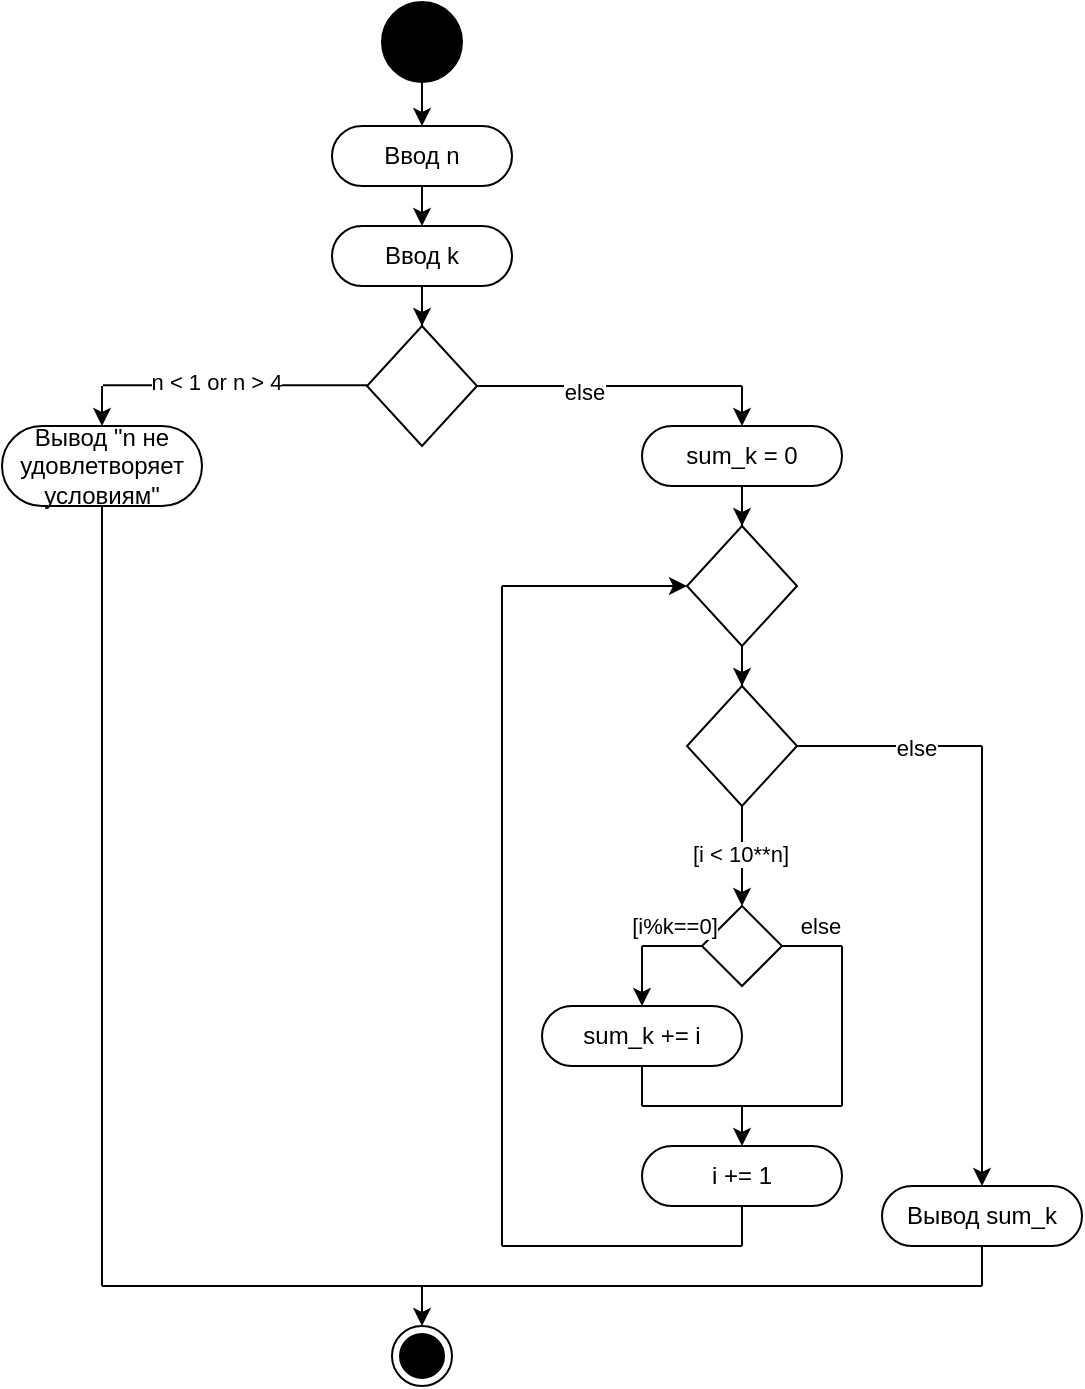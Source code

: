 <mxfile version="22.1.7" type="device">
  <diagram name="Страница 1" id="YW91PB4rHEMt5rg3uFnZ">
    <mxGraphModel dx="1469" dy="684" grid="1" gridSize="10" guides="1" tooltips="1" connect="1" arrows="1" fold="1" page="1" pageScale="1" pageWidth="827" pageHeight="1169" math="0" shadow="0">
      <root>
        <mxCell id="0" />
        <mxCell id="1" parent="0" />
        <mxCell id="c2hw_XhxiZxsvKRolTbk-1" value="" style="ellipse;whiteSpace=wrap;html=1;rounded=0;shadow=0;comic=0;labelBackgroundColor=none;strokeWidth=1;fillColor=#000000;fontFamily=Verdana;fontSize=12;align=center;" parent="1" vertex="1">
          <mxGeometry x="380" y="28" width="40" height="40" as="geometry" />
        </mxCell>
        <mxCell id="c2hw_XhxiZxsvKRolTbk-3" value="Ввод n" style="rounded=1;whiteSpace=wrap;html=1;arcSize=50;" parent="1" vertex="1">
          <mxGeometry x="355" y="90" width="90" height="30" as="geometry" />
        </mxCell>
        <mxCell id="c2hw_XhxiZxsvKRolTbk-5" value="" style="endArrow=classic;html=1;rounded=0;exitX=0.5;exitY=1;exitDx=0;exitDy=0;entryX=0.5;entryY=0;entryDx=0;entryDy=0;" parent="1" source="c2hw_XhxiZxsvKRolTbk-1" target="c2hw_XhxiZxsvKRolTbk-3" edge="1">
          <mxGeometry width="50" height="50" relative="1" as="geometry">
            <mxPoint x="390" y="330" as="sourcePoint" />
            <mxPoint x="440" y="280" as="targetPoint" />
          </mxGeometry>
        </mxCell>
        <mxCell id="c2hw_XhxiZxsvKRolTbk-6" value="" style="endArrow=classic;html=1;rounded=0;entryX=0.5;entryY=0;entryDx=0;entryDy=0;exitX=0.5;exitY=1;exitDx=0;exitDy=0;" parent="1" source="c2hw_XhxiZxsvKRolTbk-3" edge="1">
          <mxGeometry width="50" height="50" relative="1" as="geometry">
            <mxPoint x="290" y="250" as="sourcePoint" />
            <mxPoint x="400" y="140" as="targetPoint" />
          </mxGeometry>
        </mxCell>
        <mxCell id="c2hw_XhxiZxsvKRolTbk-35" value="" style="ellipse;html=1;shape=endState;fillColor=#000000;strokeColor=#000000;" parent="1" vertex="1">
          <mxGeometry x="385" y="690" width="30" height="30" as="geometry" />
        </mxCell>
        <mxCell id="OutAfpcfDgZdODAjWb3x-71" style="edgeStyle=orthogonalEdgeStyle;rounded=0;orthogonalLoop=1;jettySize=auto;html=1;entryX=0.5;entryY=0;entryDx=0;entryDy=0;" edge="1" parent="1" source="OutAfpcfDgZdODAjWb3x-69" target="OutAfpcfDgZdODAjWb3x-70">
          <mxGeometry relative="1" as="geometry" />
        </mxCell>
        <mxCell id="OutAfpcfDgZdODAjWb3x-69" value="Ввод k" style="rounded=1;whiteSpace=wrap;html=1;arcSize=50;" vertex="1" parent="1">
          <mxGeometry x="355" y="140" width="90" height="30" as="geometry" />
        </mxCell>
        <mxCell id="OutAfpcfDgZdODAjWb3x-70" value="" style="rhombus;whiteSpace=wrap;html=1;" vertex="1" parent="1">
          <mxGeometry x="372.5" y="190" width="55" height="60" as="geometry" />
        </mxCell>
        <mxCell id="OutAfpcfDgZdODAjWb3x-72" value="" style="endArrow=none;html=1;rounded=0;entryX=1;entryY=0.5;entryDx=0;entryDy=0;" edge="1" parent="1" target="OutAfpcfDgZdODAjWb3x-70">
          <mxGeometry width="50" height="50" relative="1" as="geometry">
            <mxPoint x="560" y="220" as="sourcePoint" />
            <mxPoint x="650" y="260" as="targetPoint" />
          </mxGeometry>
        </mxCell>
        <mxCell id="OutAfpcfDgZdODAjWb3x-75" value="else" style="edgeLabel;html=1;align=center;verticalAlign=middle;resizable=0;points=[];" vertex="1" connectable="0" parent="OutAfpcfDgZdODAjWb3x-72">
          <mxGeometry x="0.194" y="3" relative="1" as="geometry">
            <mxPoint as="offset" />
          </mxGeometry>
        </mxCell>
        <mxCell id="OutAfpcfDgZdODAjWb3x-73" value="" style="endArrow=none;html=1;rounded=0;entryX=1;entryY=0.5;entryDx=0;entryDy=0;" edge="1" parent="1">
          <mxGeometry width="50" height="50" relative="1" as="geometry">
            <mxPoint x="372.5" y="219.66" as="sourcePoint" />
            <mxPoint x="240.5" y="219.66" as="targetPoint" />
          </mxGeometry>
        </mxCell>
        <mxCell id="OutAfpcfDgZdODAjWb3x-74" value="n &amp;lt; 1 or n &amp;gt; 4" style="edgeLabel;html=1;align=center;verticalAlign=middle;resizable=0;points=[];" vertex="1" connectable="0" parent="OutAfpcfDgZdODAjWb3x-73">
          <mxGeometry x="0.147" y="-2" relative="1" as="geometry">
            <mxPoint as="offset" />
          </mxGeometry>
        </mxCell>
        <mxCell id="OutAfpcfDgZdODAjWb3x-80" style="edgeStyle=orthogonalEdgeStyle;rounded=0;orthogonalLoop=1;jettySize=auto;html=1;entryX=0.5;entryY=0;entryDx=0;entryDy=0;" edge="1" parent="1" source="OutAfpcfDgZdODAjWb3x-76" target="OutAfpcfDgZdODAjWb3x-78">
          <mxGeometry relative="1" as="geometry" />
        </mxCell>
        <mxCell id="OutAfpcfDgZdODAjWb3x-76" value="sum_k = 0" style="rounded=1;whiteSpace=wrap;html=1;arcSize=50;" vertex="1" parent="1">
          <mxGeometry x="510" y="240" width="100" height="30" as="geometry" />
        </mxCell>
        <mxCell id="OutAfpcfDgZdODAjWb3x-77" value="" style="endArrow=classic;html=1;rounded=0;entryX=0.5;entryY=0;entryDx=0;entryDy=0;" edge="1" parent="1" target="OutAfpcfDgZdODAjWb3x-76">
          <mxGeometry width="50" height="50" relative="1" as="geometry">
            <mxPoint x="560" y="220" as="sourcePoint" />
            <mxPoint x="580" y="260" as="targetPoint" />
          </mxGeometry>
        </mxCell>
        <mxCell id="OutAfpcfDgZdODAjWb3x-81" style="edgeStyle=orthogonalEdgeStyle;rounded=0;orthogonalLoop=1;jettySize=auto;html=1;entryX=0.5;entryY=0;entryDx=0;entryDy=0;" edge="1" parent="1" source="OutAfpcfDgZdODAjWb3x-78" target="OutAfpcfDgZdODAjWb3x-79">
          <mxGeometry relative="1" as="geometry" />
        </mxCell>
        <mxCell id="OutAfpcfDgZdODAjWb3x-78" value="" style="rhombus;whiteSpace=wrap;html=1;" vertex="1" parent="1">
          <mxGeometry x="532.5" y="290" width="55" height="60" as="geometry" />
        </mxCell>
        <mxCell id="OutAfpcfDgZdODAjWb3x-79" value="" style="rhombus;whiteSpace=wrap;html=1;" vertex="1" parent="1">
          <mxGeometry x="532.5" y="370" width="55" height="60" as="geometry" />
        </mxCell>
        <mxCell id="OutAfpcfDgZdODAjWb3x-82" value="" style="endArrow=none;html=1;rounded=0;exitX=1;exitY=0.5;exitDx=0;exitDy=0;" edge="1" parent="1" source="OutAfpcfDgZdODAjWb3x-79">
          <mxGeometry width="50" height="50" relative="1" as="geometry">
            <mxPoint x="590" y="400" as="sourcePoint" />
            <mxPoint x="680" y="400" as="targetPoint" />
          </mxGeometry>
        </mxCell>
        <mxCell id="OutAfpcfDgZdODAjWb3x-83" value="else" style="edgeLabel;html=1;align=center;verticalAlign=middle;resizable=0;points=[];" vertex="1" connectable="0" parent="OutAfpcfDgZdODAjWb3x-82">
          <mxGeometry x="0.286" y="-1" relative="1" as="geometry">
            <mxPoint as="offset" />
          </mxGeometry>
        </mxCell>
        <mxCell id="OutAfpcfDgZdODAjWb3x-84" value="Вывод sum_k" style="rounded=1;whiteSpace=wrap;html=1;arcSize=50;" vertex="1" parent="1">
          <mxGeometry x="630" y="620" width="100" height="30" as="geometry" />
        </mxCell>
        <mxCell id="OutAfpcfDgZdODAjWb3x-85" value="" style="endArrow=classic;html=1;rounded=0;entryX=0.5;entryY=0;entryDx=0;entryDy=0;" edge="1" parent="1" target="OutAfpcfDgZdODAjWb3x-84">
          <mxGeometry width="50" height="50" relative="1" as="geometry">
            <mxPoint x="680" y="400" as="sourcePoint" />
            <mxPoint x="580" y="320" as="targetPoint" />
          </mxGeometry>
        </mxCell>
        <mxCell id="OutAfpcfDgZdODAjWb3x-86" value="Вывод &quot;n не удовлетворяет условиям&quot;" style="rounded=1;whiteSpace=wrap;html=1;arcSize=50;" vertex="1" parent="1">
          <mxGeometry x="190" y="240" width="100" height="40" as="geometry" />
        </mxCell>
        <mxCell id="OutAfpcfDgZdODAjWb3x-88" value="" style="endArrow=classic;html=1;rounded=0;entryX=0.5;entryY=0;entryDx=0;entryDy=0;" edge="1" parent="1" target="OutAfpcfDgZdODAjWb3x-86">
          <mxGeometry width="50" height="50" relative="1" as="geometry">
            <mxPoint x="240" y="220" as="sourcePoint" />
            <mxPoint x="580" y="260" as="targetPoint" />
          </mxGeometry>
        </mxCell>
        <mxCell id="OutAfpcfDgZdODAjWb3x-89" value="" style="endArrow=classic;html=1;rounded=0;exitX=0.5;exitY=1;exitDx=0;exitDy=0;" edge="1" parent="1" source="OutAfpcfDgZdODAjWb3x-79">
          <mxGeometry width="50" height="50" relative="1" as="geometry">
            <mxPoint x="570" y="450" as="sourcePoint" />
            <mxPoint x="560" y="480" as="targetPoint" />
          </mxGeometry>
        </mxCell>
        <mxCell id="OutAfpcfDgZdODAjWb3x-90" value="[i &amp;lt; 10**n]" style="edgeLabel;html=1;align=center;verticalAlign=middle;resizable=0;points=[];" vertex="1" connectable="0" parent="OutAfpcfDgZdODAjWb3x-89">
          <mxGeometry x="-0.053" y="-1" relative="1" as="geometry">
            <mxPoint as="offset" />
          </mxGeometry>
        </mxCell>
        <mxCell id="OutAfpcfDgZdODAjWb3x-91" value="" style="rhombus;whiteSpace=wrap;html=1;" vertex="1" parent="1">
          <mxGeometry x="540" y="480" width="40" height="40" as="geometry" />
        </mxCell>
        <mxCell id="OutAfpcfDgZdODAjWb3x-92" value="" style="endArrow=none;html=1;rounded=0;entryX=1;entryY=0.5;entryDx=0;entryDy=0;" edge="1" parent="1" target="OutAfpcfDgZdODAjWb3x-91">
          <mxGeometry width="50" height="50" relative="1" as="geometry">
            <mxPoint x="610" y="500" as="sourcePoint" />
            <mxPoint x="620" y="480" as="targetPoint" />
          </mxGeometry>
        </mxCell>
        <mxCell id="OutAfpcfDgZdODAjWb3x-97" value="else" style="edgeLabel;html=1;align=center;verticalAlign=middle;resizable=0;points=[];" vertex="1" connectable="0" parent="OutAfpcfDgZdODAjWb3x-92">
          <mxGeometry x="-0.256" y="1" relative="1" as="geometry">
            <mxPoint y="-11" as="offset" />
          </mxGeometry>
        </mxCell>
        <mxCell id="OutAfpcfDgZdODAjWb3x-93" value="" style="endArrow=none;html=1;rounded=0;entryX=0;entryY=0.5;entryDx=0;entryDy=0;" edge="1" parent="1" target="OutAfpcfDgZdODAjWb3x-91">
          <mxGeometry width="50" height="50" relative="1" as="geometry">
            <mxPoint x="510" y="500" as="sourcePoint" />
            <mxPoint x="620" y="480" as="targetPoint" />
          </mxGeometry>
        </mxCell>
        <mxCell id="OutAfpcfDgZdODAjWb3x-94" value="[i%k==0]" style="edgeLabel;html=1;align=center;verticalAlign=middle;resizable=0;points=[];" vertex="1" connectable="0" parent="OutAfpcfDgZdODAjWb3x-93">
          <mxGeometry x="0.033" y="-1" relative="1" as="geometry">
            <mxPoint y="-11" as="offset" />
          </mxGeometry>
        </mxCell>
        <mxCell id="OutAfpcfDgZdODAjWb3x-95" value="sum_k += i" style="rounded=1;whiteSpace=wrap;html=1;arcSize=50;" vertex="1" parent="1">
          <mxGeometry x="460" y="530" width="100" height="30" as="geometry" />
        </mxCell>
        <mxCell id="OutAfpcfDgZdODAjWb3x-96" value="" style="endArrow=classic;html=1;rounded=0;entryX=0.5;entryY=0;entryDx=0;entryDy=0;" edge="1" parent="1" target="OutAfpcfDgZdODAjWb3x-95">
          <mxGeometry width="50" height="50" relative="1" as="geometry">
            <mxPoint x="510" y="500" as="sourcePoint" />
            <mxPoint x="620" y="400" as="targetPoint" />
          </mxGeometry>
        </mxCell>
        <mxCell id="OutAfpcfDgZdODAjWb3x-98" value="i += 1" style="rounded=1;whiteSpace=wrap;html=1;arcSize=50;" vertex="1" parent="1">
          <mxGeometry x="510" y="600" width="100" height="30" as="geometry" />
        </mxCell>
        <mxCell id="OutAfpcfDgZdODAjWb3x-99" value="" style="endArrow=none;html=1;rounded=0;exitX=0.5;exitY=1;exitDx=0;exitDy=0;" edge="1" parent="1" source="OutAfpcfDgZdODAjWb3x-95">
          <mxGeometry width="50" height="50" relative="1" as="geometry">
            <mxPoint x="570" y="530" as="sourcePoint" />
            <mxPoint x="510" y="580" as="targetPoint" />
          </mxGeometry>
        </mxCell>
        <mxCell id="OutAfpcfDgZdODAjWb3x-100" value="" style="endArrow=none;html=1;rounded=0;" edge="1" parent="1">
          <mxGeometry width="50" height="50" relative="1" as="geometry">
            <mxPoint x="610" y="580" as="sourcePoint" />
            <mxPoint x="610" y="500" as="targetPoint" />
          </mxGeometry>
        </mxCell>
        <mxCell id="OutAfpcfDgZdODAjWb3x-101" value="" style="endArrow=none;html=1;rounded=0;" edge="1" parent="1">
          <mxGeometry width="50" height="50" relative="1" as="geometry">
            <mxPoint x="510" y="580" as="sourcePoint" />
            <mxPoint x="610" y="580" as="targetPoint" />
          </mxGeometry>
        </mxCell>
        <mxCell id="OutAfpcfDgZdODAjWb3x-102" value="" style="endArrow=classic;html=1;rounded=0;entryX=0.5;entryY=0;entryDx=0;entryDy=0;" edge="1" parent="1" target="OutAfpcfDgZdODAjWb3x-98">
          <mxGeometry width="50" height="50" relative="1" as="geometry">
            <mxPoint x="560" y="580" as="sourcePoint" />
            <mxPoint x="620" y="570" as="targetPoint" />
          </mxGeometry>
        </mxCell>
        <mxCell id="OutAfpcfDgZdODAjWb3x-103" value="" style="endArrow=none;html=1;rounded=0;exitX=0.5;exitY=1;exitDx=0;exitDy=0;" edge="1" parent="1" source="OutAfpcfDgZdODAjWb3x-98">
          <mxGeometry width="50" height="50" relative="1" as="geometry">
            <mxPoint x="570" y="530" as="sourcePoint" />
            <mxPoint x="560" y="650" as="targetPoint" />
          </mxGeometry>
        </mxCell>
        <mxCell id="OutAfpcfDgZdODAjWb3x-104" value="" style="endArrow=none;html=1;rounded=0;" edge="1" parent="1">
          <mxGeometry width="50" height="50" relative="1" as="geometry">
            <mxPoint x="560" y="650" as="sourcePoint" />
            <mxPoint x="440" y="650" as="targetPoint" />
          </mxGeometry>
        </mxCell>
        <mxCell id="OutAfpcfDgZdODAjWb3x-105" value="" style="endArrow=none;html=1;rounded=0;" edge="1" parent="1">
          <mxGeometry width="50" height="50" relative="1" as="geometry">
            <mxPoint x="440" y="650" as="sourcePoint" />
            <mxPoint x="440" y="320" as="targetPoint" />
          </mxGeometry>
        </mxCell>
        <mxCell id="OutAfpcfDgZdODAjWb3x-107" value="" style="endArrow=classic;html=1;rounded=0;entryX=0;entryY=0.5;entryDx=0;entryDy=0;" edge="1" parent="1" target="OutAfpcfDgZdODAjWb3x-78">
          <mxGeometry width="50" height="50" relative="1" as="geometry">
            <mxPoint x="440" y="320" as="sourcePoint" />
            <mxPoint x="620" y="480" as="targetPoint" />
          </mxGeometry>
        </mxCell>
        <mxCell id="OutAfpcfDgZdODAjWb3x-108" value="" style="endArrow=none;html=1;rounded=0;entryX=0.5;entryY=1;entryDx=0;entryDy=0;" edge="1" parent="1" target="OutAfpcfDgZdODAjWb3x-84">
          <mxGeometry width="50" height="50" relative="1" as="geometry">
            <mxPoint x="680" y="670" as="sourcePoint" />
            <mxPoint x="660" y="510" as="targetPoint" />
          </mxGeometry>
        </mxCell>
        <mxCell id="OutAfpcfDgZdODAjWb3x-109" value="" style="endArrow=none;html=1;rounded=0;entryX=0.5;entryY=1;entryDx=0;entryDy=0;" edge="1" parent="1" target="OutAfpcfDgZdODAjWb3x-86">
          <mxGeometry width="50" height="50" relative="1" as="geometry">
            <mxPoint x="240" y="670" as="sourcePoint" />
            <mxPoint x="660" y="510" as="targetPoint" />
          </mxGeometry>
        </mxCell>
        <mxCell id="OutAfpcfDgZdODAjWb3x-110" value="" style="endArrow=none;html=1;rounded=0;" edge="1" parent="1">
          <mxGeometry width="50" height="50" relative="1" as="geometry">
            <mxPoint x="240" y="670" as="sourcePoint" />
            <mxPoint x="680" y="670" as="targetPoint" />
          </mxGeometry>
        </mxCell>
        <mxCell id="OutAfpcfDgZdODAjWb3x-111" value="" style="endArrow=classic;html=1;rounded=0;" edge="1" parent="1">
          <mxGeometry width="50" height="50" relative="1" as="geometry">
            <mxPoint x="400" y="670" as="sourcePoint" />
            <mxPoint x="400" y="690" as="targetPoint" />
          </mxGeometry>
        </mxCell>
      </root>
    </mxGraphModel>
  </diagram>
</mxfile>
